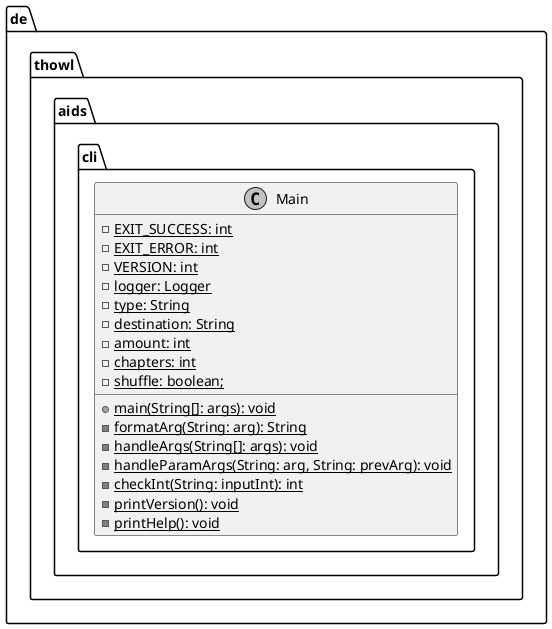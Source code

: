 @startuml cli

skinparam monochrome true

package de.thowl.aids.cli {
	class Main {
		- {static} EXIT_SUCCESS: int
		- {static} EXIT_ERROR: int
		- {static} VERSION: int
		- {static} logger: Logger
		- {static} type: String
		- {static} destination: String
		- {static} amount: int
		- {static} chapters: int
		- {static} shuffle: boolean;
		+ {static} main(String[]: args): void
		- {static} formatArg(String: arg): String
		- {static} handleArgs(String[]: args): void
		- {static} handleParamArgs(String: arg, String: prevArg): void
		- {static} checkInt(String: inputInt): int
		- {static} printVersion(): void
		- {static} printHelp(): void
	}
}

@enduml

@startuml Main
skinparam monochrome true
start
:Count Arguments;
if (No Argumants) then (yes)
	:Start Gui;
	stop
else
	:Handle Arguments;
	:Generate Document(s);
endif
stop
@enduml
